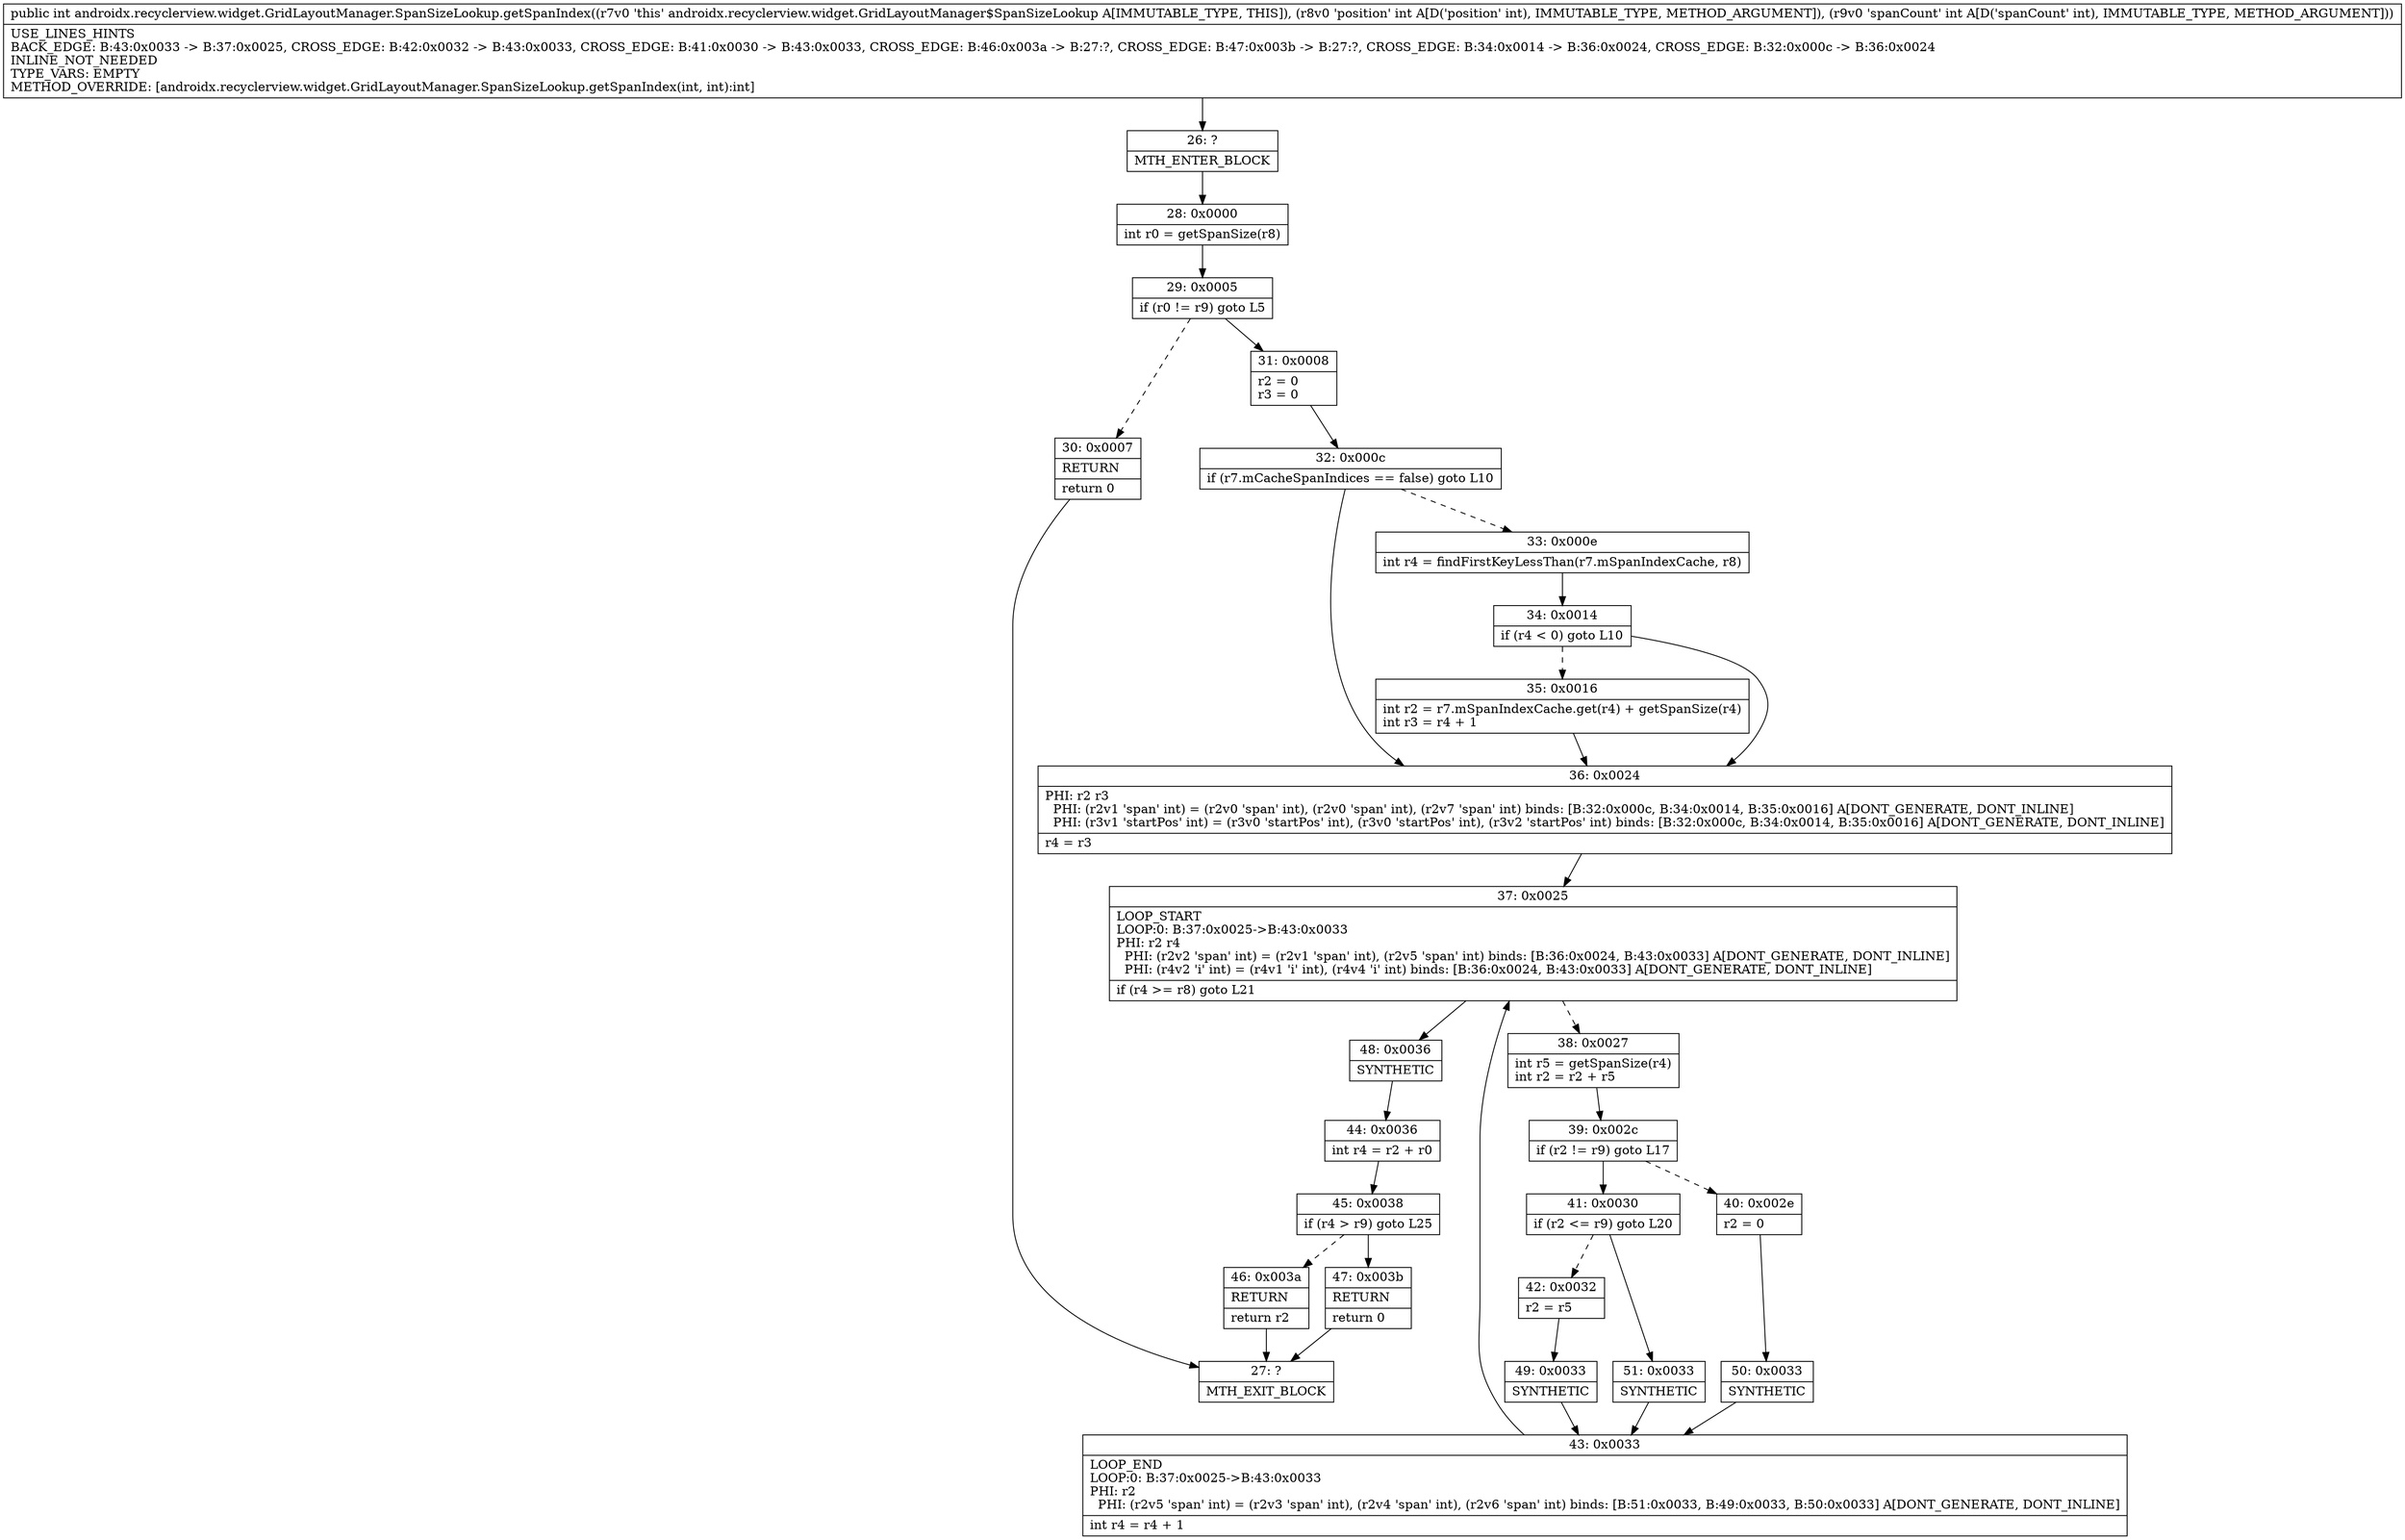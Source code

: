 digraph "CFG forandroidx.recyclerview.widget.GridLayoutManager.SpanSizeLookup.getSpanIndex(II)I" {
Node_26 [shape=record,label="{26\:\ ?|MTH_ENTER_BLOCK\l}"];
Node_28 [shape=record,label="{28\:\ 0x0000|int r0 = getSpanSize(r8)\l}"];
Node_29 [shape=record,label="{29\:\ 0x0005|if (r0 != r9) goto L5\l}"];
Node_30 [shape=record,label="{30\:\ 0x0007|RETURN\l|return 0\l}"];
Node_27 [shape=record,label="{27\:\ ?|MTH_EXIT_BLOCK\l}"];
Node_31 [shape=record,label="{31\:\ 0x0008|r2 = 0\lr3 = 0\l}"];
Node_32 [shape=record,label="{32\:\ 0x000c|if (r7.mCacheSpanIndices == false) goto L10\l}"];
Node_33 [shape=record,label="{33\:\ 0x000e|int r4 = findFirstKeyLessThan(r7.mSpanIndexCache, r8)\l}"];
Node_34 [shape=record,label="{34\:\ 0x0014|if (r4 \< 0) goto L10\l}"];
Node_35 [shape=record,label="{35\:\ 0x0016|int r2 = r7.mSpanIndexCache.get(r4) + getSpanSize(r4)\lint r3 = r4 + 1\l}"];
Node_36 [shape=record,label="{36\:\ 0x0024|PHI: r2 r3 \l  PHI: (r2v1 'span' int) = (r2v0 'span' int), (r2v0 'span' int), (r2v7 'span' int) binds: [B:32:0x000c, B:34:0x0014, B:35:0x0016] A[DONT_GENERATE, DONT_INLINE]\l  PHI: (r3v1 'startPos' int) = (r3v0 'startPos' int), (r3v0 'startPos' int), (r3v2 'startPos' int) binds: [B:32:0x000c, B:34:0x0014, B:35:0x0016] A[DONT_GENERATE, DONT_INLINE]\l|r4 = r3\l}"];
Node_37 [shape=record,label="{37\:\ 0x0025|LOOP_START\lLOOP:0: B:37:0x0025\-\>B:43:0x0033\lPHI: r2 r4 \l  PHI: (r2v2 'span' int) = (r2v1 'span' int), (r2v5 'span' int) binds: [B:36:0x0024, B:43:0x0033] A[DONT_GENERATE, DONT_INLINE]\l  PHI: (r4v2 'i' int) = (r4v1 'i' int), (r4v4 'i' int) binds: [B:36:0x0024, B:43:0x0033] A[DONT_GENERATE, DONT_INLINE]\l|if (r4 \>= r8) goto L21\l}"];
Node_38 [shape=record,label="{38\:\ 0x0027|int r5 = getSpanSize(r4)\lint r2 = r2 + r5\l}"];
Node_39 [shape=record,label="{39\:\ 0x002c|if (r2 != r9) goto L17\l}"];
Node_40 [shape=record,label="{40\:\ 0x002e|r2 = 0\l}"];
Node_50 [shape=record,label="{50\:\ 0x0033|SYNTHETIC\l}"];
Node_43 [shape=record,label="{43\:\ 0x0033|LOOP_END\lLOOP:0: B:37:0x0025\-\>B:43:0x0033\lPHI: r2 \l  PHI: (r2v5 'span' int) = (r2v3 'span' int), (r2v4 'span' int), (r2v6 'span' int) binds: [B:51:0x0033, B:49:0x0033, B:50:0x0033] A[DONT_GENERATE, DONT_INLINE]\l|int r4 = r4 + 1\l}"];
Node_41 [shape=record,label="{41\:\ 0x0030|if (r2 \<= r9) goto L20\l}"];
Node_42 [shape=record,label="{42\:\ 0x0032|r2 = r5\l}"];
Node_49 [shape=record,label="{49\:\ 0x0033|SYNTHETIC\l}"];
Node_51 [shape=record,label="{51\:\ 0x0033|SYNTHETIC\l}"];
Node_48 [shape=record,label="{48\:\ 0x0036|SYNTHETIC\l}"];
Node_44 [shape=record,label="{44\:\ 0x0036|int r4 = r2 + r0\l}"];
Node_45 [shape=record,label="{45\:\ 0x0038|if (r4 \> r9) goto L25\l}"];
Node_46 [shape=record,label="{46\:\ 0x003a|RETURN\l|return r2\l}"];
Node_47 [shape=record,label="{47\:\ 0x003b|RETURN\l|return 0\l}"];
MethodNode[shape=record,label="{public int androidx.recyclerview.widget.GridLayoutManager.SpanSizeLookup.getSpanIndex((r7v0 'this' androidx.recyclerview.widget.GridLayoutManager$SpanSizeLookup A[IMMUTABLE_TYPE, THIS]), (r8v0 'position' int A[D('position' int), IMMUTABLE_TYPE, METHOD_ARGUMENT]), (r9v0 'spanCount' int A[D('spanCount' int), IMMUTABLE_TYPE, METHOD_ARGUMENT]))  | USE_LINES_HINTS\lBACK_EDGE: B:43:0x0033 \-\> B:37:0x0025, CROSS_EDGE: B:42:0x0032 \-\> B:43:0x0033, CROSS_EDGE: B:41:0x0030 \-\> B:43:0x0033, CROSS_EDGE: B:46:0x003a \-\> B:27:?, CROSS_EDGE: B:47:0x003b \-\> B:27:?, CROSS_EDGE: B:34:0x0014 \-\> B:36:0x0024, CROSS_EDGE: B:32:0x000c \-\> B:36:0x0024\lINLINE_NOT_NEEDED\lTYPE_VARS: EMPTY\lMETHOD_OVERRIDE: [androidx.recyclerview.widget.GridLayoutManager.SpanSizeLookup.getSpanIndex(int, int):int]\l}"];
MethodNode -> Node_26;Node_26 -> Node_28;
Node_28 -> Node_29;
Node_29 -> Node_30[style=dashed];
Node_29 -> Node_31;
Node_30 -> Node_27;
Node_31 -> Node_32;
Node_32 -> Node_33[style=dashed];
Node_32 -> Node_36;
Node_33 -> Node_34;
Node_34 -> Node_35[style=dashed];
Node_34 -> Node_36;
Node_35 -> Node_36;
Node_36 -> Node_37;
Node_37 -> Node_38[style=dashed];
Node_37 -> Node_48;
Node_38 -> Node_39;
Node_39 -> Node_40[style=dashed];
Node_39 -> Node_41;
Node_40 -> Node_50;
Node_50 -> Node_43;
Node_43 -> Node_37;
Node_41 -> Node_42[style=dashed];
Node_41 -> Node_51;
Node_42 -> Node_49;
Node_49 -> Node_43;
Node_51 -> Node_43;
Node_48 -> Node_44;
Node_44 -> Node_45;
Node_45 -> Node_46[style=dashed];
Node_45 -> Node_47;
Node_46 -> Node_27;
Node_47 -> Node_27;
}

